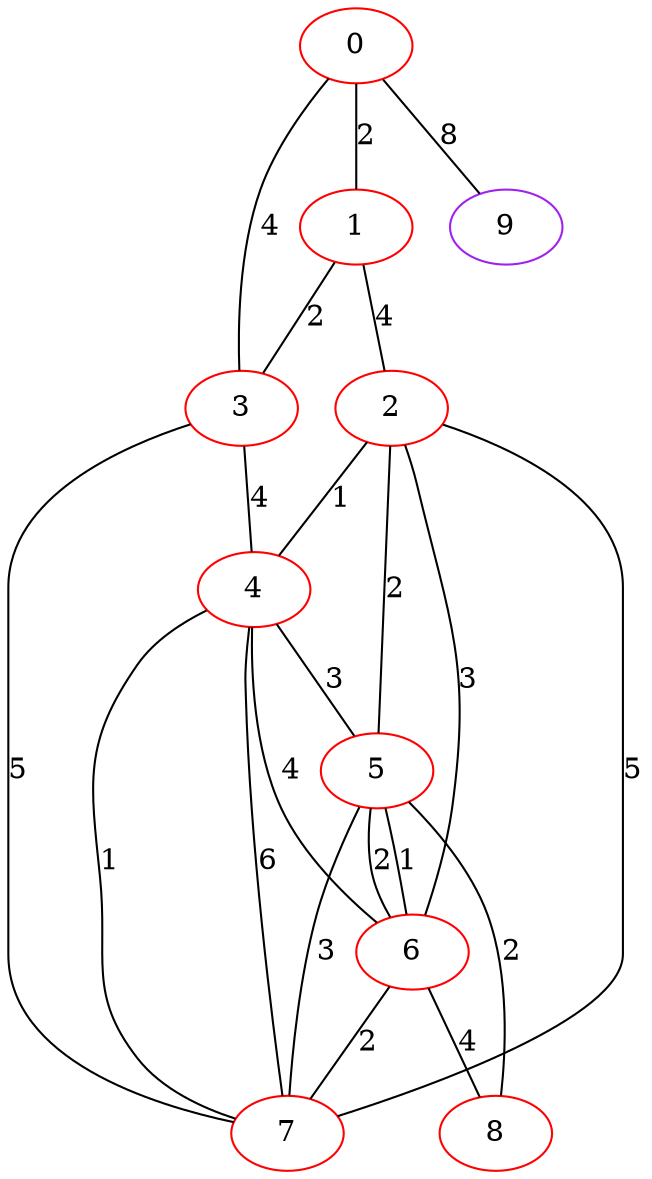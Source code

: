 graph "" {
0 [color=red, weight=1];
1 [color=red, weight=1];
2 [color=red, weight=1];
3 [color=red, weight=1];
4 [color=red, weight=1];
5 [color=red, weight=1];
6 [color=red, weight=1];
7 [color=red, weight=1];
8 [color=red, weight=1];
9 [color=purple, weight=4];
0 -- 1  [key=0, label=2];
0 -- 3  [key=0, label=4];
0 -- 9  [key=0, label=8];
1 -- 2  [key=0, label=4];
1 -- 3  [key=0, label=2];
2 -- 4  [key=0, label=1];
2 -- 5  [key=0, label=2];
2 -- 6  [key=0, label=3];
2 -- 7  [key=0, label=5];
3 -- 4  [key=0, label=4];
3 -- 7  [key=0, label=5];
4 -- 5  [key=0, label=3];
4 -- 6  [key=0, label=4];
4 -- 7  [key=0, label=1];
4 -- 7  [key=1, label=6];
5 -- 8  [key=0, label=2];
5 -- 6  [key=0, label=2];
5 -- 6  [key=1, label=1];
5 -- 7  [key=0, label=3];
6 -- 8  [key=0, label=4];
6 -- 7  [key=0, label=2];
}
